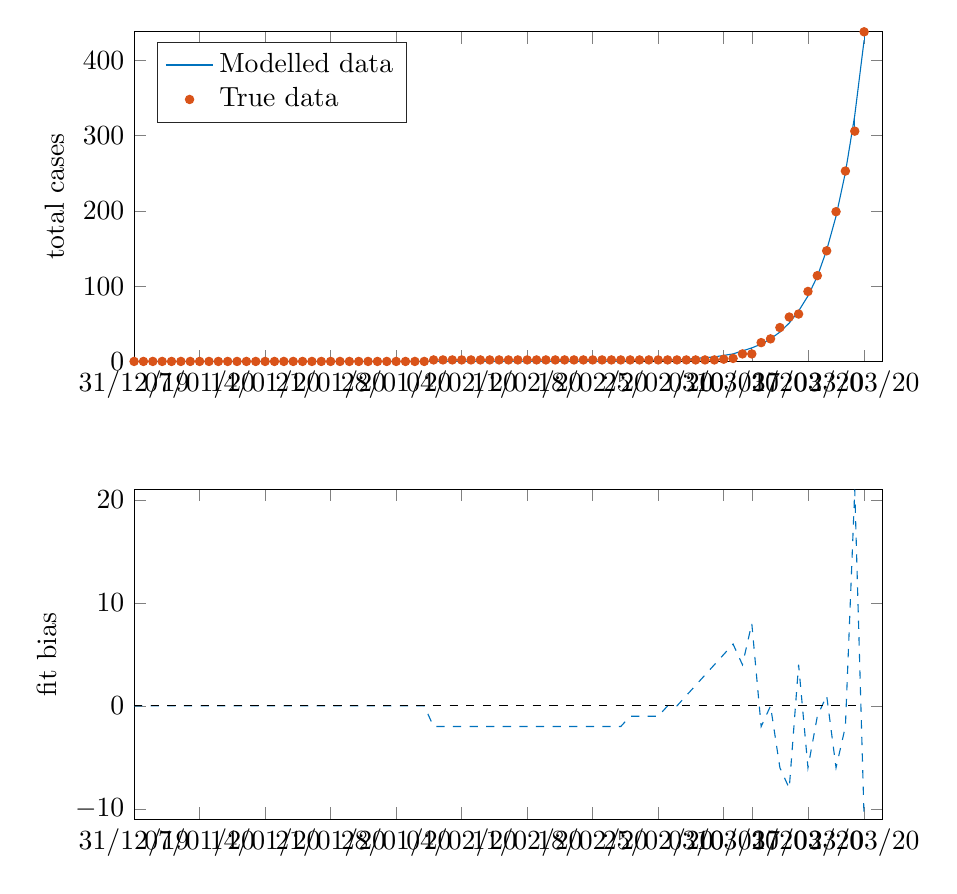 % This file was created by matlab2tikz.
% Minimal pgfplots version: 1.3
%
\definecolor{mycolor1}{rgb}{0.0,0.447,0.741}%
\definecolor{mycolor2}{rgb}{0.85,0.325,0.098}%
%
\begin{tikzpicture}

\begin{axis}[%
width=9.509cm,
height=4.186cm,
at={(0cm,5.814cm)},
scale only axis,
xmin=0,
xmax=80,
xtick={0,7,14,21,28,35,42,49,56,63,66,72,78},
xticklabels={{31/12/19},{07/01/20},{14/01/20},{21/01/20},{28/01/20},{04/02/20},{11/02/20},{18/02/20},{25/02/20},{03/03/20},{10/03/20},{17/03/20},{23/03/20}},
ymin=0,
ymax=438,
ylabel={total cases},
legend style={at={(0.03,0.97)},anchor=north west,legend cell align=left,align=left,draw=white!15!black}
]
\addplot [color=mycolor1,solid]
  table[row sep=crcr]{%
0	0\\
1	0\\
2	0\\
3	0\\
4	0\\
5	0\\
6	0\\
7	0\\
8	0\\
9	0\\
10	0\\
11	0\\
12	0\\
13	0\\
14	0\\
15	0\\
16	0\\
17	0\\
18	0\\
19	0\\
20	0\\
21	0\\
22	0\\
23	0\\
24	0\\
25	0\\
26	0\\
27	0\\
28	0\\
29	0\\
30	0\\
31	0\\
32	0\\
33	0\\
34	0\\
35	0\\
36	0\\
37	0\\
38	0\\
39	0\\
40	0\\
41	0\\
42	0\\
43	0\\
44	0\\
45	0\\
46	0\\
47	0\\
48	0\\
49	0\\
50	0\\
51	0\\
52	0\\
53	1\\
54	1\\
55	1\\
56	1\\
57	2\\
58	2\\
59	3\\
60	4\\
61	5\\
62	6\\
63	8\\
64	10\\
65	14\\
66	18\\
67	23\\
68	30\\
69	39\\
70	51\\
71	67\\
72	87\\
73	113\\
74	148\\
75	193\\
76	251\\
77	327\\
78	427\\
};
\addlegendentry{Modelled data};

\addplot[only marks,mark=*,mark options={},mark size=1.5pt,color=mycolor2] plot table[row sep=crcr,]{%
0	0\\
1	0\\
2	0\\
3	0\\
4	0\\
5	0\\
6	0\\
7	0\\
8	0\\
9	0\\
10	0\\
11	0\\
12	0\\
13	0\\
14	0\\
15	0\\
16	0\\
17	0\\
18	0\\
19	0\\
20	0\\
21	0\\
22	0\\
23	0\\
24	0\\
25	0\\
26	0\\
27	0\\
28	0\\
29	0\\
30	0\\
31	0\\
32	2\\
33	2\\
34	2\\
35	2\\
36	2\\
37	2\\
38	2\\
39	2\\
40	2\\
41	2\\
42	2\\
43	2\\
44	2\\
45	2\\
46	2\\
47	2\\
48	2\\
49	2\\
50	2\\
51	2\\
52	2\\
53	2\\
54	2\\
55	2\\
56	2\\
57	2\\
58	2\\
59	2\\
60	2\\
61	2\\
62	2\\
63	3\\
64	4\\
65	10\\
66	10\\
67	25\\
68	30\\
69	45\\
70	59\\
71	63\\
72	93\\
73	114\\
74	147\\
75	199\\
76	253\\
77	306\\
78	438\\
};
\addlegendentry{True data};

\addplot [color=mycolor1,solid,forget plot]
  table[row sep=crcr]{%
0	0\\
0	0\\
};
\addplot [color=mycolor1,solid,forget plot]
  table[row sep=crcr]{%
1	0\\
1	0\\
};
\addplot [color=mycolor1,solid,forget plot]
  table[row sep=crcr]{%
2	0\\
2	0\\
};
\addplot [color=mycolor1,solid,forget plot]
  table[row sep=crcr]{%
3	0\\
3	0\\
};
\addplot [color=mycolor1,solid,forget plot]
  table[row sep=crcr]{%
4	0\\
4	0\\
};
\addplot [color=mycolor1,solid,forget plot]
  table[row sep=crcr]{%
5	0\\
5	0\\
};
\addplot [color=mycolor1,solid,forget plot]
  table[row sep=crcr]{%
6	0\\
6	0\\
};
\addplot [color=mycolor1,solid,forget plot]
  table[row sep=crcr]{%
7	0\\
7	0\\
};
\addplot [color=mycolor1,solid,forget plot]
  table[row sep=crcr]{%
8	0\\
8	0\\
};
\addplot [color=mycolor1,solid,forget plot]
  table[row sep=crcr]{%
9	0\\
9	0\\
};
\addplot [color=mycolor1,solid,forget plot]
  table[row sep=crcr]{%
10	0\\
10	0\\
};
\addplot [color=mycolor1,solid,forget plot]
  table[row sep=crcr]{%
11	0\\
11	0\\
};
\addplot [color=mycolor1,solid,forget plot]
  table[row sep=crcr]{%
12	0\\
12	0\\
};
\addplot [color=mycolor1,solid,forget plot]
  table[row sep=crcr]{%
13	0\\
13	0\\
};
\addplot [color=mycolor1,solid,forget plot]
  table[row sep=crcr]{%
14	0\\
14	0\\
};
\addplot [color=mycolor1,solid,forget plot]
  table[row sep=crcr]{%
15	0\\
15	0\\
};
\addplot [color=mycolor1,solid,forget plot]
  table[row sep=crcr]{%
16	0\\
16	0\\
};
\addplot [color=mycolor1,solid,forget plot]
  table[row sep=crcr]{%
17	0\\
17	0\\
};
\addplot [color=mycolor1,solid,forget plot]
  table[row sep=crcr]{%
18	0\\
18	0\\
};
\addplot [color=mycolor1,solid,forget plot]
  table[row sep=crcr]{%
19	0\\
19	0\\
};
\addplot [color=mycolor1,solid,forget plot]
  table[row sep=crcr]{%
20	0\\
20	0\\
};
\addplot [color=mycolor1,solid,forget plot]
  table[row sep=crcr]{%
21	0\\
21	0\\
};
\addplot [color=mycolor1,solid,forget plot]
  table[row sep=crcr]{%
22	0\\
22	0\\
};
\addplot [color=mycolor1,solid,forget plot]
  table[row sep=crcr]{%
23	0\\
23	0\\
};
\addplot [color=mycolor1,solid,forget plot]
  table[row sep=crcr]{%
24	0\\
24	0\\
};
\addplot [color=mycolor1,solid,forget plot]
  table[row sep=crcr]{%
25	0\\
25	0\\
};
\addplot [color=mycolor1,solid,forget plot]
  table[row sep=crcr]{%
26	0\\
26	0\\
};
\addplot [color=mycolor1,solid,forget plot]
  table[row sep=crcr]{%
27	0\\
27	0\\
};
\addplot [color=mycolor1,solid,forget plot]
  table[row sep=crcr]{%
28	0\\
28	0\\
};
\addplot [color=mycolor1,solid,forget plot]
  table[row sep=crcr]{%
29	0\\
29	0\\
};
\addplot [color=mycolor1,solid,forget plot]
  table[row sep=crcr]{%
30	0\\
30	0\\
};
\addplot [color=mycolor1,solid,forget plot]
  table[row sep=crcr]{%
31	0\\
31	0\\
};
\addplot [color=mycolor1,solid,forget plot]
  table[row sep=crcr]{%
32	2\\
32	0\\
};
\addplot [color=mycolor1,solid,forget plot]
  table[row sep=crcr]{%
33	2\\
33	0\\
};
\addplot [color=mycolor1,solid,forget plot]
  table[row sep=crcr]{%
34	2\\
34	0\\
};
\addplot [color=mycolor1,solid,forget plot]
  table[row sep=crcr]{%
35	2\\
35	0\\
};
\addplot [color=mycolor1,solid,forget plot]
  table[row sep=crcr]{%
36	2\\
36	0\\
};
\addplot [color=mycolor1,solid,forget plot]
  table[row sep=crcr]{%
37	2\\
37	0\\
};
\addplot [color=mycolor1,solid,forget plot]
  table[row sep=crcr]{%
38	2\\
38	0\\
};
\addplot [color=mycolor1,solid,forget plot]
  table[row sep=crcr]{%
39	2\\
39	0\\
};
\addplot [color=mycolor1,solid,forget plot]
  table[row sep=crcr]{%
40	2\\
40	0\\
};
\addplot [color=mycolor1,solid,forget plot]
  table[row sep=crcr]{%
41	2\\
41	0\\
};
\addplot [color=mycolor1,solid,forget plot]
  table[row sep=crcr]{%
42	2\\
42	0\\
};
\addplot [color=mycolor1,solid,forget plot]
  table[row sep=crcr]{%
43	2\\
43	0\\
};
\addplot [color=mycolor1,solid,forget plot]
  table[row sep=crcr]{%
44	2\\
44	0\\
};
\addplot [color=mycolor1,solid,forget plot]
  table[row sep=crcr]{%
45	2\\
45	0\\
};
\addplot [color=mycolor1,solid,forget plot]
  table[row sep=crcr]{%
46	2\\
46	0\\
};
\addplot [color=mycolor1,solid,forget plot]
  table[row sep=crcr]{%
47	2\\
47	0\\
};
\addplot [color=mycolor1,solid,forget plot]
  table[row sep=crcr]{%
48	2\\
48	0\\
};
\addplot [color=mycolor1,solid,forget plot]
  table[row sep=crcr]{%
49	2\\
49	0\\
};
\addplot [color=mycolor1,solid,forget plot]
  table[row sep=crcr]{%
50	2\\
50	0\\
};
\addplot [color=mycolor1,solid,forget plot]
  table[row sep=crcr]{%
51	2\\
51	0\\
};
\addplot [color=mycolor1,solid,forget plot]
  table[row sep=crcr]{%
52	2\\
52	0\\
};
\addplot [color=mycolor1,solid,forget plot]
  table[row sep=crcr]{%
53	2\\
53	1\\
};
\addplot [color=mycolor1,solid,forget plot]
  table[row sep=crcr]{%
54	2\\
54	1\\
};
\addplot [color=mycolor1,solid,forget plot]
  table[row sep=crcr]{%
55	2\\
55	1\\
};
\addplot [color=mycolor1,solid,forget plot]
  table[row sep=crcr]{%
56	2\\
56	1\\
};
\addplot [color=mycolor1,solid,forget plot]
  table[row sep=crcr]{%
57	2\\
57	2\\
};
\addplot [color=mycolor1,solid,forget plot]
  table[row sep=crcr]{%
58	2\\
58	2\\
};
\addplot [color=mycolor1,solid,forget plot]
  table[row sep=crcr]{%
59	2\\
59	3\\
};
\addplot [color=mycolor1,solid,forget plot]
  table[row sep=crcr]{%
60	2\\
60	4\\
};
\addplot [color=mycolor1,solid,forget plot]
  table[row sep=crcr]{%
61	2\\
61	5\\
};
\addplot [color=mycolor1,solid,forget plot]
  table[row sep=crcr]{%
62	2\\
62	6\\
};
\addplot [color=mycolor1,solid,forget plot]
  table[row sep=crcr]{%
63	3\\
63	8\\
};
\addplot [color=mycolor1,solid,forget plot]
  table[row sep=crcr]{%
64	4\\
64	10\\
};
\addplot [color=mycolor1,solid,forget plot]
  table[row sep=crcr]{%
65	10\\
65	14\\
};
\addplot [color=mycolor1,solid,forget plot]
  table[row sep=crcr]{%
66	10\\
66	18\\
};
\addplot [color=mycolor1,solid,forget plot]
  table[row sep=crcr]{%
67	25\\
67	23\\
};
\addplot [color=mycolor1,solid,forget plot]
  table[row sep=crcr]{%
68	30\\
68	30\\
};
\addplot [color=mycolor1,solid,forget plot]
  table[row sep=crcr]{%
69	45\\
69	39\\
};
\addplot [color=mycolor1,solid,forget plot]
  table[row sep=crcr]{%
70	59\\
70	51\\
};
\addplot [color=mycolor1,solid,forget plot]
  table[row sep=crcr]{%
71	63\\
71	67\\
};
\addplot [color=mycolor1,solid,forget plot]
  table[row sep=crcr]{%
72	93\\
72	87\\
};
\addplot [color=mycolor1,solid,forget plot]
  table[row sep=crcr]{%
73	114\\
73	113\\
};
\addplot [color=mycolor1,solid,forget plot]
  table[row sep=crcr]{%
74	147\\
74	148\\
};
\addplot [color=mycolor1,solid,forget plot]
  table[row sep=crcr]{%
75	199\\
75	193\\
};
\addplot [color=mycolor1,solid,forget plot]
  table[row sep=crcr]{%
76	253\\
76	251\\
};
\addplot [color=mycolor1,solid,forget plot]
  table[row sep=crcr]{%
77	306\\
77	327\\
};
\addplot [color=mycolor1,solid,forget plot]
  table[row sep=crcr]{%
78	438\\
78	427\\
};
\end{axis}

\begin{axis}[%
width=9.509cm,
height=4.186cm,
at={(0cm,0cm)},
scale only axis,
xmin=0,
xmax=80,
xtick={0,7,14,21,28,35,42,49,56,63,66,72,78},
xticklabels={{31/12/19},{07/01/20},{14/01/20},{21/01/20},{28/01/20},{04/02/20},{11/02/20},{18/02/20},{25/02/20},{03/03/20},{10/03/20},{17/03/20},{23/03/20}},
ymin=-11,
ymax=21,
ylabel={fit bias},
legend style={legend cell align=left,align=left,draw=white!15!black}
]
\addplot [color=mycolor1,dashed,forget plot]
  table[row sep=crcr]{%
0	0\\
1	0\\
2	0\\
3	0\\
4	0\\
5	0\\
6	0\\
7	0\\
8	0\\
9	0\\
10	0\\
11	0\\
12	0\\
13	0\\
14	0\\
15	0\\
16	0\\
17	0\\
18	0\\
19	0\\
20	0\\
21	0\\
22	0\\
23	0\\
24	0\\
25	0\\
26	0\\
27	0\\
28	0\\
29	0\\
30	0\\
31	0\\
32	-2\\
33	-2\\
34	-2\\
35	-2\\
36	-2\\
37	-2\\
38	-2\\
39	-2\\
40	-2\\
41	-2\\
42	-2\\
43	-2\\
44	-2\\
45	-2\\
46	-2\\
47	-2\\
48	-2\\
49	-2\\
50	-2\\
51	-2\\
52	-2\\
53	-1\\
54	-1\\
55	-1\\
56	-1\\
57	0\\
58	0\\
59	1\\
60	2\\
61	3\\
62	4\\
63	5\\
64	6\\
65	4\\
66	8\\
67	-2\\
68	0\\
69	-6\\
70	-8\\
71	4\\
72	-6\\
73	-1\\
74	1\\
75	-6\\
76	-2\\
77	21\\
78	-11\\
};
\addplot [color=black,dashed,forget plot]
  table[row sep=crcr]{%
0	0\\
78	0\\
};
\end{axis}
\end{tikzpicture}%